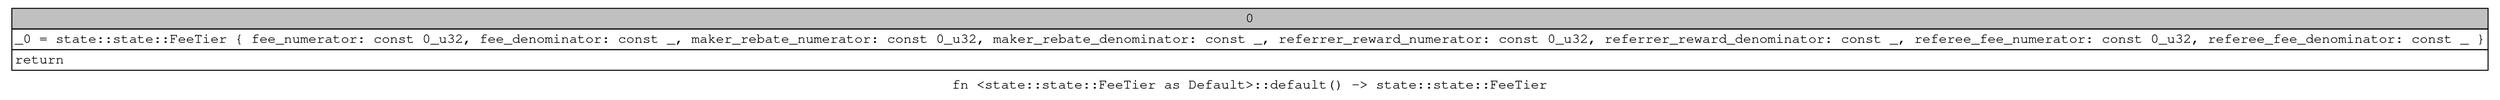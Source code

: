digraph Mir_0_4183 {
    graph [fontname="Courier, monospace"];
    node [fontname="Courier, monospace"];
    edge [fontname="Courier, monospace"];
    label=<fn &lt;state::state::FeeTier as Default&gt;::default() -&gt; state::state::FeeTier<br align="left"/>>;
    bb0__0_4183 [shape="none", label=<<table border="0" cellborder="1" cellspacing="0"><tr><td bgcolor="gray" align="center" colspan="1">0</td></tr><tr><td align="left" balign="left">_0 = state::state::FeeTier { fee_numerator: const 0_u32, fee_denominator: const _, maker_rebate_numerator: const 0_u32, maker_rebate_denominator: const _, referrer_reward_numerator: const 0_u32, referrer_reward_denominator: const _, referee_fee_numerator: const 0_u32, referee_fee_denominator: const _ }<br/></td></tr><tr><td align="left">return</td></tr></table>>];
}
